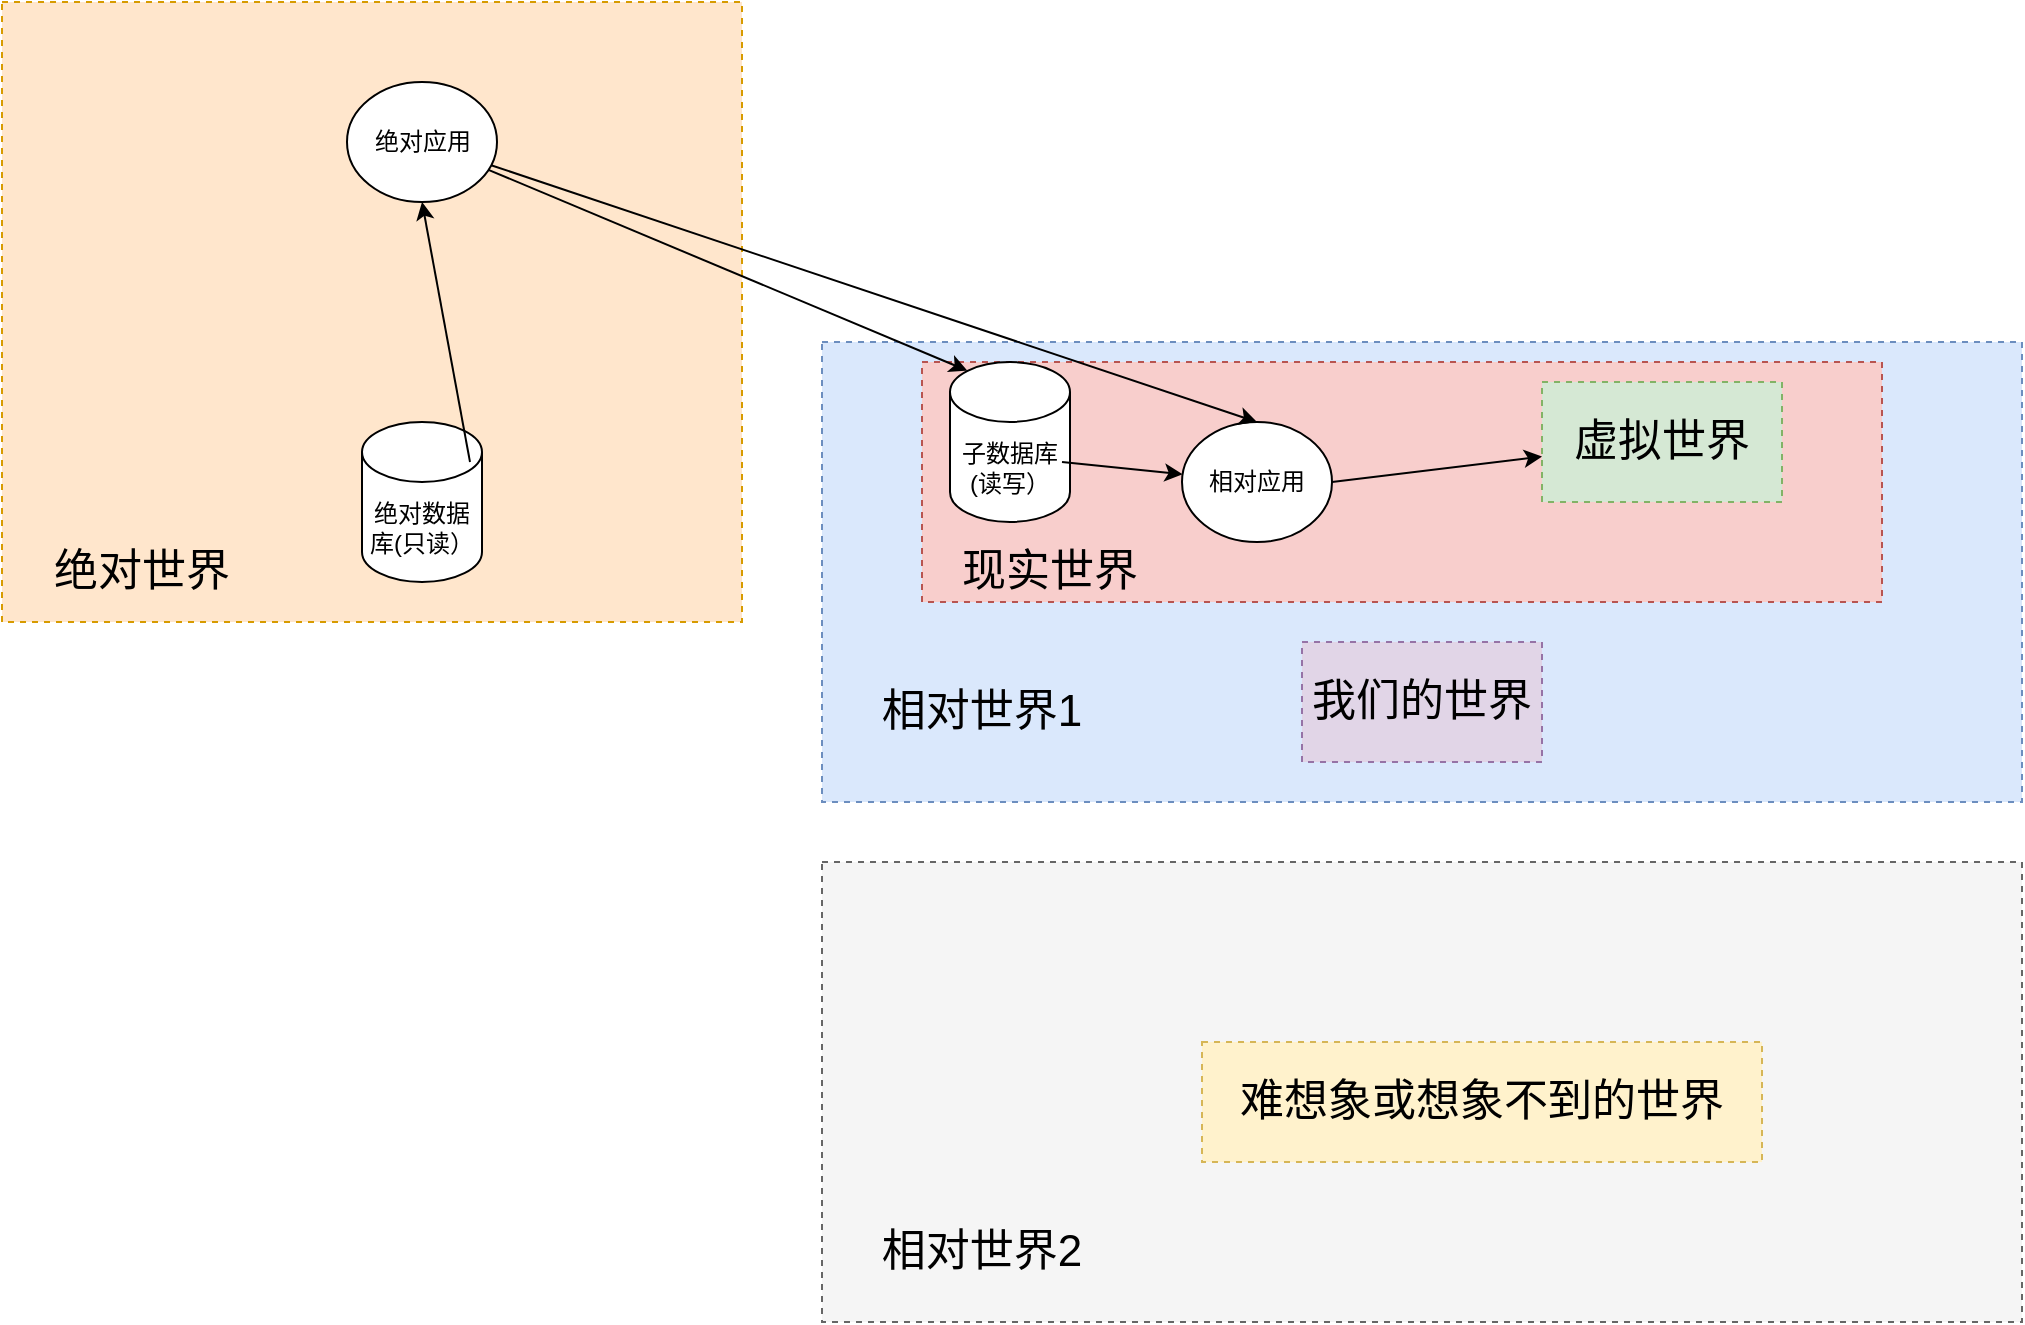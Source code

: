 <mxfile version="18.1.3" type="device"><diagram id="Xz_dNFlU0MulvWgyCheS" name="第 1 页"><mxGraphModel dx="2123" dy="796" grid="1" gridSize="10" guides="1" tooltips="1" connect="1" arrows="1" fold="1" page="1" pageScale="1" pageWidth="827" pageHeight="1169" math="0" shadow="0"><root><mxCell id="0"/><mxCell id="1" parent="0"/><mxCell id="vDVyQscfOojy4p-IGrUV-6" value="" style="rounded=0;whiteSpace=wrap;html=1;dashed=1;fillColor=#dae8fc;strokeColor=#6c8ebf;" vertex="1" parent="1"><mxGeometry x="350" y="290" width="600" height="230" as="geometry"/></mxCell><mxCell id="vDVyQscfOojy4p-IGrUV-15" value="" style="rounded=0;whiteSpace=wrap;html=1;dashed=1;fontSize=22;fillColor=#f8cecc;strokeColor=#b85450;" vertex="1" parent="1"><mxGeometry x="400" y="300" width="480" height="120" as="geometry"/></mxCell><mxCell id="vDVyQscfOojy4p-IGrUV-8" value="" style="rounded=0;whiteSpace=wrap;html=1;dashed=1;fillColor=#ffe6cc;strokeColor=#d79b00;" vertex="1" parent="1"><mxGeometry x="-60" y="120" width="370" height="310" as="geometry"/></mxCell><mxCell id="vDVyQscfOojy4p-IGrUV-1" value="绝对应用" style="ellipse;whiteSpace=wrap;html=1;" vertex="1" parent="1"><mxGeometry x="112.5" y="160" width="75" height="60" as="geometry"/></mxCell><mxCell id="vDVyQscfOojy4p-IGrUV-2" value="绝对数据库(只读）" style="shape=cylinder3;whiteSpace=wrap;html=1;boundedLbl=1;backgroundOutline=1;size=15;" vertex="1" parent="1"><mxGeometry x="120" y="330" width="60" height="80" as="geometry"/></mxCell><mxCell id="vDVyQscfOojy4p-IGrUV-3" value="" style="endArrow=classic;html=1;rounded=0;exitX=0.9;exitY=0.25;exitDx=0;exitDy=0;exitPerimeter=0;entryX=0.5;entryY=1;entryDx=0;entryDy=0;" edge="1" parent="1" source="vDVyQscfOojy4p-IGrUV-2" target="vDVyQscfOojy4p-IGrUV-1"><mxGeometry width="50" height="50" relative="1" as="geometry"><mxPoint x="390" y="370" as="sourcePoint"/><mxPoint x="440" y="320" as="targetPoint"/></mxGeometry></mxCell><mxCell id="vDVyQscfOojy4p-IGrUV-4" value="子数据库(读写）" style="shape=cylinder3;whiteSpace=wrap;html=1;boundedLbl=1;backgroundOutline=1;size=15;" vertex="1" parent="1"><mxGeometry x="414" y="300" width="60" height="80" as="geometry"/></mxCell><mxCell id="vDVyQscfOojy4p-IGrUV-5" value="" style="endArrow=classic;html=1;rounded=0;entryX=0.145;entryY=0;entryDx=0;entryDy=4.35;entryPerimeter=0;" edge="1" parent="1" source="vDVyQscfOojy4p-IGrUV-1" target="vDVyQscfOojy4p-IGrUV-4"><mxGeometry width="50" height="50" relative="1" as="geometry"><mxPoint x="390" y="370" as="sourcePoint"/><mxPoint x="440" y="320" as="targetPoint"/></mxGeometry></mxCell><mxCell id="vDVyQscfOojy4p-IGrUV-7" value="&lt;font style=&quot;font-size: 22px;&quot;&gt;相对世界1&lt;/font&gt;" style="text;html=1;strokeColor=none;fillColor=none;align=center;verticalAlign=middle;whiteSpace=wrap;rounded=0;dashed=1;" vertex="1" parent="1"><mxGeometry x="370" y="460" width="120" height="30" as="geometry"/></mxCell><mxCell id="vDVyQscfOojy4p-IGrUV-9" value="&lt;font style=&quot;font-size: 22px;&quot;&gt;绝对世界&lt;/font&gt;" style="text;html=1;strokeColor=none;fillColor=none;align=center;verticalAlign=middle;whiteSpace=wrap;rounded=0;dashed=1;" vertex="1" parent="1"><mxGeometry x="-40" y="390" width="100" height="30" as="geometry"/></mxCell><mxCell id="vDVyQscfOojy4p-IGrUV-10" value="相对应用" style="ellipse;whiteSpace=wrap;html=1;" vertex="1" parent="1"><mxGeometry x="530" y="330" width="75" height="60" as="geometry"/></mxCell><mxCell id="vDVyQscfOojy4p-IGrUV-11" value="" style="endArrow=classic;html=1;rounded=0;fontSize=22;" edge="1" parent="1" target="vDVyQscfOojy4p-IGrUV-10"><mxGeometry width="50" height="50" relative="1" as="geometry"><mxPoint x="470" y="350" as="sourcePoint"/><mxPoint x="440" y="300" as="targetPoint"/></mxGeometry></mxCell><mxCell id="vDVyQscfOojy4p-IGrUV-12" value="" style="endArrow=classic;html=1;rounded=0;fontSize=22;entryX=0.5;entryY=0;entryDx=0;entryDy=0;" edge="1" parent="1" source="vDVyQscfOojy4p-IGrUV-1" target="vDVyQscfOojy4p-IGrUV-10"><mxGeometry width="50" height="50" relative="1" as="geometry"><mxPoint x="424" y="160" as="sourcePoint"/><mxPoint x="474" y="110" as="targetPoint"/></mxGeometry></mxCell><mxCell id="vDVyQscfOojy4p-IGrUV-13" value="虚拟世界" style="rounded=0;whiteSpace=wrap;html=1;dashed=1;fontSize=22;fillColor=#d5e8d4;strokeColor=#82b366;" vertex="1" parent="1"><mxGeometry x="710" y="310" width="120" height="60" as="geometry"/></mxCell><mxCell id="vDVyQscfOojy4p-IGrUV-14" value="" style="endArrow=classic;html=1;rounded=0;fontSize=22;exitX=1;exitY=0.5;exitDx=0;exitDy=0;" edge="1" parent="1" source="vDVyQscfOojy4p-IGrUV-10" target="vDVyQscfOojy4p-IGrUV-13"><mxGeometry width="50" height="50" relative="1" as="geometry"><mxPoint x="390" y="450" as="sourcePoint"/><mxPoint x="440" y="400" as="targetPoint"/></mxGeometry></mxCell><mxCell id="vDVyQscfOojy4p-IGrUV-16" value="&lt;font style=&quot;font-size: 22px;&quot;&gt;现实世界&lt;/font&gt;" style="text;html=1;strokeColor=none;fillColor=none;align=center;verticalAlign=middle;whiteSpace=wrap;rounded=0;dashed=1;" vertex="1" parent="1"><mxGeometry x="414" y="390" width="100" height="30" as="geometry"/></mxCell><mxCell id="vDVyQscfOojy4p-IGrUV-17" value="" style="rounded=0;whiteSpace=wrap;html=1;dashed=1;fillColor=#f5f5f5;strokeColor=#666666;fontColor=#333333;" vertex="1" parent="1"><mxGeometry x="350" y="550" width="600" height="230" as="geometry"/></mxCell><mxCell id="vDVyQscfOojy4p-IGrUV-18" value="&lt;font style=&quot;font-size: 22px;&quot;&gt;相对世界2&lt;/font&gt;" style="text;html=1;strokeColor=none;fillColor=none;align=center;verticalAlign=middle;whiteSpace=wrap;rounded=0;dashed=1;" vertex="1" parent="1"><mxGeometry x="370" y="730" width="120" height="30" as="geometry"/></mxCell><mxCell id="vDVyQscfOojy4p-IGrUV-21" value="我们的世界" style="rounded=0;whiteSpace=wrap;html=1;dashed=1;fontSize=22;fillColor=#e1d5e7;strokeColor=#9673a6;" vertex="1" parent="1"><mxGeometry x="590" y="440" width="120" height="60" as="geometry"/></mxCell><mxCell id="vDVyQscfOojy4p-IGrUV-22" value="难想象或想象不到的世界" style="rounded=0;whiteSpace=wrap;html=1;dashed=1;fontSize=22;fillColor=#fff2cc;strokeColor=#d6b656;" vertex="1" parent="1"><mxGeometry x="540" y="640" width="280" height="60" as="geometry"/></mxCell></root></mxGraphModel></diagram></mxfile>
